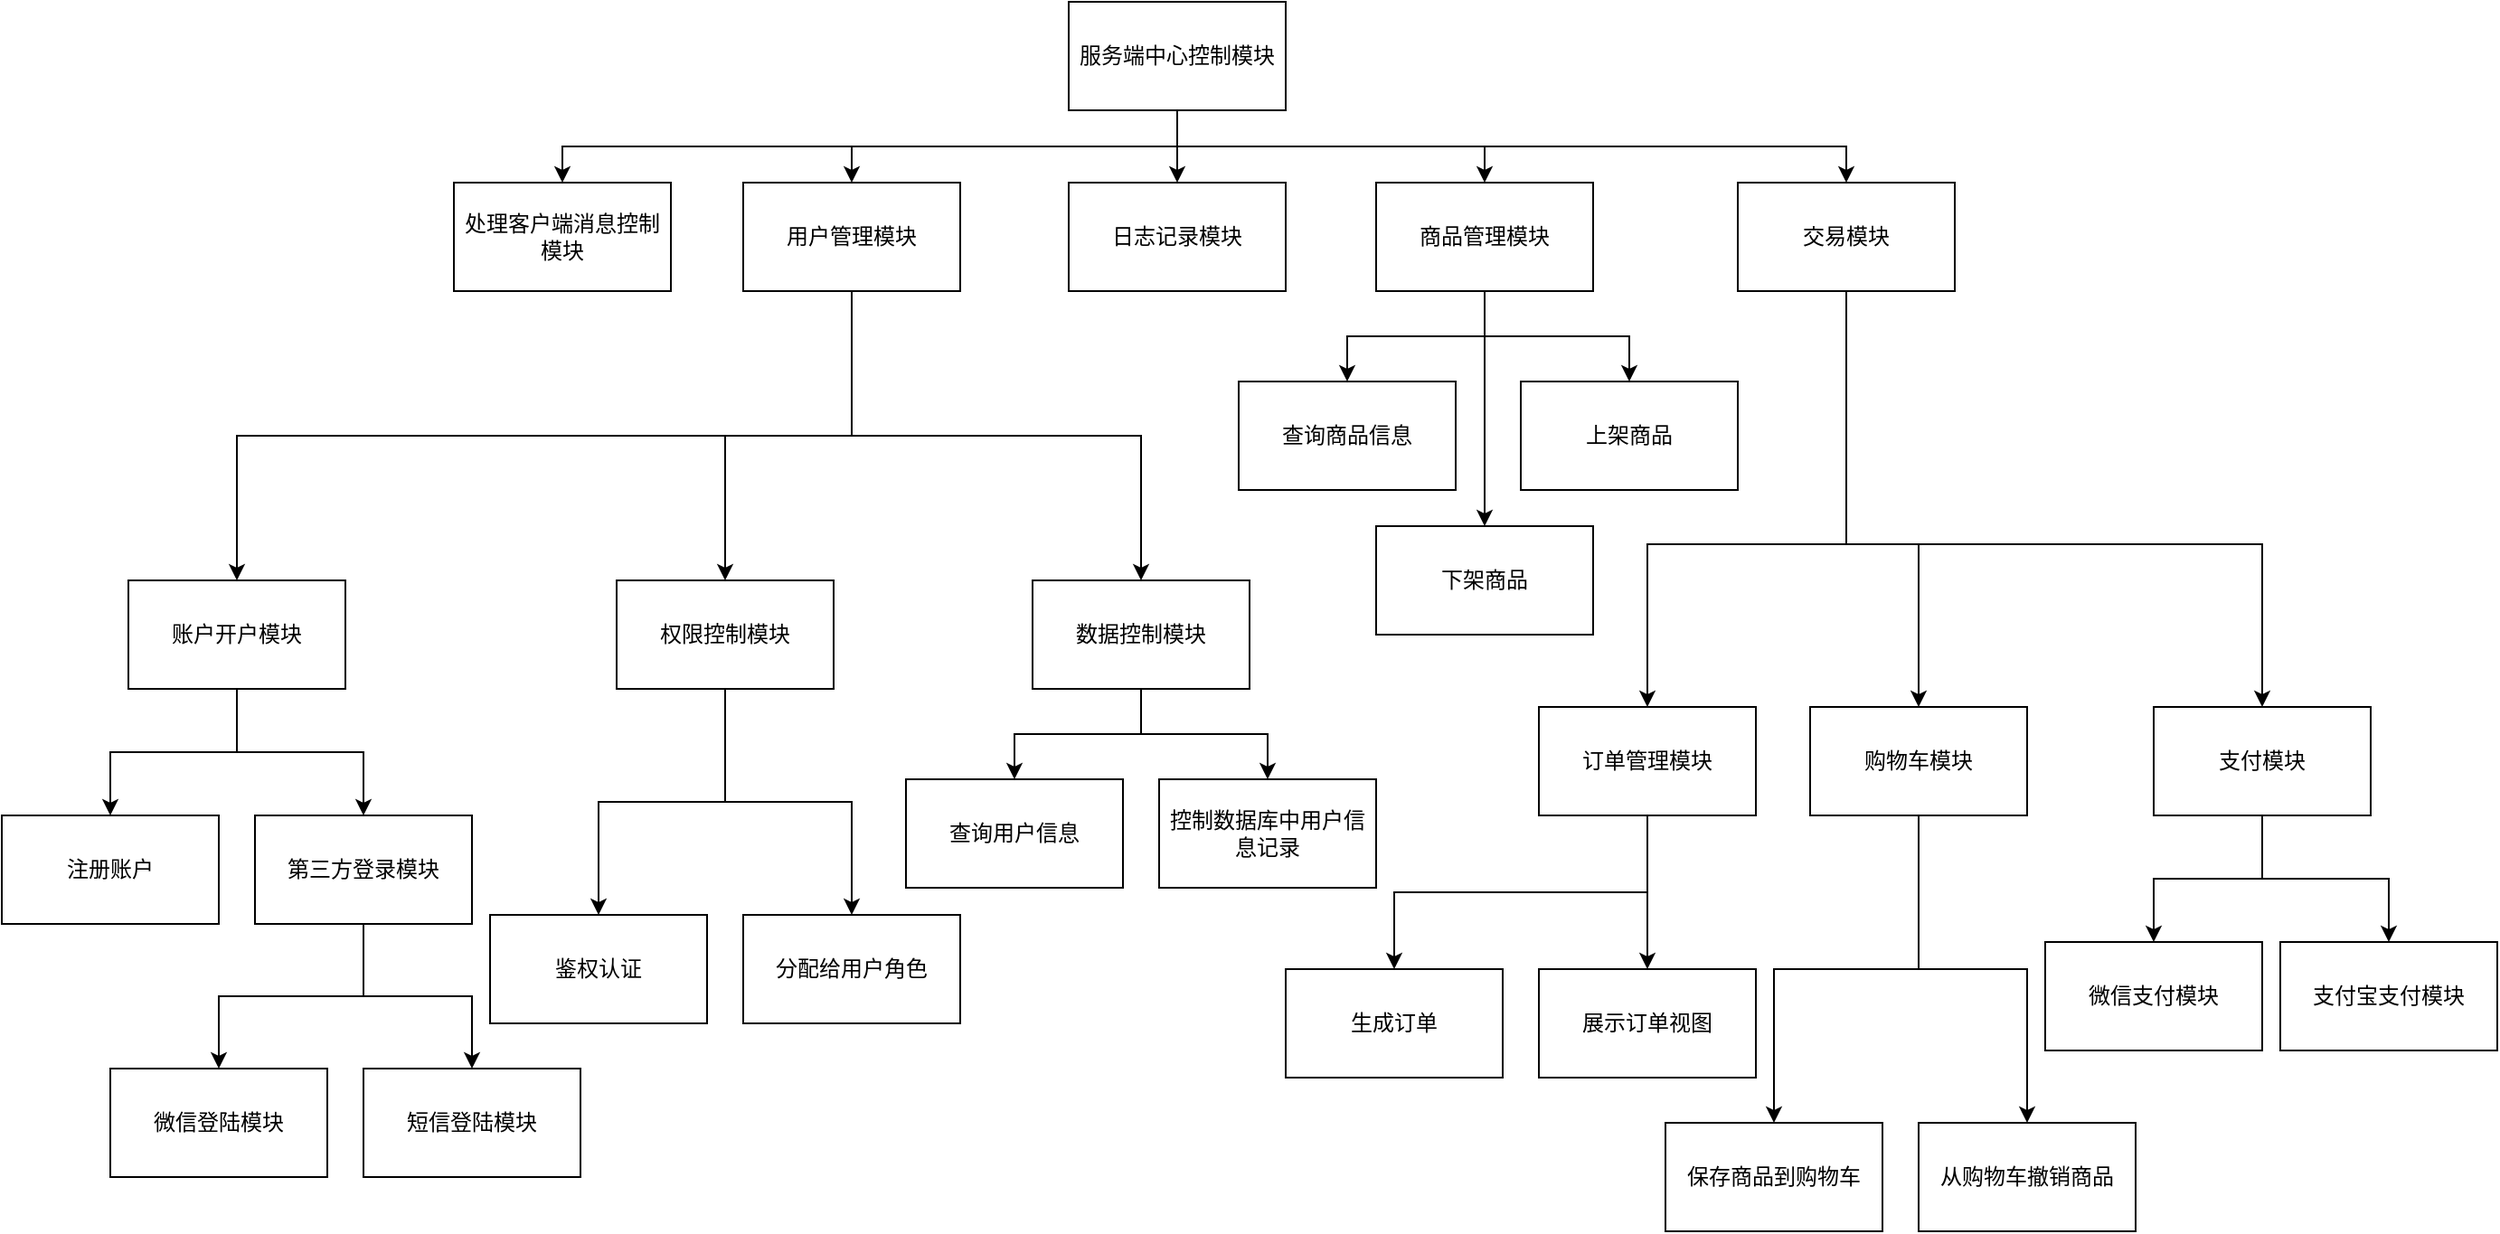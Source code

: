 <mxfile version="18.1.3" type="device"><diagram id="prtHgNgQTEPvFCAcTncT" name="Page-1"><mxGraphModel dx="1609" dy="521" grid="1" gridSize="10" guides="1" tooltips="1" connect="1" arrows="1" fold="1" page="1" pageScale="1" pageWidth="827" pageHeight="1169" math="0" shadow="0"><root><mxCell id="0"/><mxCell id="1" parent="0"/><mxCell id="17GqWmy6ZZziiK_YUw5N-5" style="edgeStyle=orthogonalEdgeStyle;rounded=0;orthogonalLoop=1;jettySize=auto;html=1;exitX=0.5;exitY=1;exitDx=0;exitDy=0;entryX=0.5;entryY=0;entryDx=0;entryDy=0;" edge="1" parent="1" source="-xQ8cw55IjTwCas5nQEU-1" target="17GqWmy6ZZziiK_YUw5N-1"><mxGeometry relative="1" as="geometry"/></mxCell><mxCell id="17GqWmy6ZZziiK_YUw5N-6" style="edgeStyle=orthogonalEdgeStyle;rounded=0;orthogonalLoop=1;jettySize=auto;html=1;exitX=0.5;exitY=1;exitDx=0;exitDy=0;" edge="1" parent="1" source="-xQ8cw55IjTwCas5nQEU-1" target="17GqWmy6ZZziiK_YUw5N-2"><mxGeometry relative="1" as="geometry"/></mxCell><mxCell id="17GqWmy6ZZziiK_YUw5N-7" style="edgeStyle=orthogonalEdgeStyle;rounded=0;orthogonalLoop=1;jettySize=auto;html=1;exitX=0.5;exitY=1;exitDx=0;exitDy=0;entryX=0.5;entryY=0;entryDx=0;entryDy=0;" edge="1" parent="1" source="-xQ8cw55IjTwCas5nQEU-1" target="17GqWmy6ZZziiK_YUw5N-38"><mxGeometry relative="1" as="geometry"><mxPoint x="320.04" y="147" as="targetPoint"/></mxGeometry></mxCell><mxCell id="17GqWmy6ZZziiK_YUw5N-8" style="edgeStyle=orthogonalEdgeStyle;rounded=0;orthogonalLoop=1;jettySize=auto;html=1;exitX=0.5;exitY=1;exitDx=0;exitDy=0;" edge="1" parent="1" source="-xQ8cw55IjTwCas5nQEU-1" target="17GqWmy6ZZziiK_YUw5N-4"><mxGeometry relative="1" as="geometry"/></mxCell><mxCell id="17GqWmy6ZZziiK_YUw5N-44" style="edgeStyle=orthogonalEdgeStyle;rounded=0;orthogonalLoop=1;jettySize=auto;html=1;exitX=0.5;exitY=1;exitDx=0;exitDy=0;" edge="1" parent="1" source="-xQ8cw55IjTwCas5nQEU-1" target="17GqWmy6ZZziiK_YUw5N-43"><mxGeometry relative="1" as="geometry"/></mxCell><mxCell id="-xQ8cw55IjTwCas5nQEU-1" value="服务端中心控制模块" style="rounded=0;whiteSpace=wrap;html=1;" parent="1" vertex="1"><mxGeometry x="260" y="50" width="120" height="60" as="geometry"/></mxCell><mxCell id="17GqWmy6ZZziiK_YUw5N-1" value="处理客户端消息控制模块" style="rounded=0;whiteSpace=wrap;html=1;" vertex="1" parent="1"><mxGeometry x="-80" y="150" width="120" height="60" as="geometry"/></mxCell><mxCell id="17GqWmy6ZZziiK_YUw5N-10" style="edgeStyle=orthogonalEdgeStyle;rounded=0;orthogonalLoop=1;jettySize=auto;html=1;exitX=0.5;exitY=1;exitDx=0;exitDy=0;" edge="1" parent="1" source="17GqWmy6ZZziiK_YUw5N-2" target="17GqWmy6ZZziiK_YUw5N-9"><mxGeometry relative="1" as="geometry"/></mxCell><mxCell id="17GqWmy6ZZziiK_YUw5N-17" style="edgeStyle=orthogonalEdgeStyle;rounded=0;orthogonalLoop=1;jettySize=auto;html=1;exitX=0.5;exitY=1;exitDx=0;exitDy=0;" edge="1" parent="1" source="17GqWmy6ZZziiK_YUw5N-2" target="17GqWmy6ZZziiK_YUw5N-16"><mxGeometry relative="1" as="geometry"/></mxCell><mxCell id="17GqWmy6ZZziiK_YUw5N-22" style="edgeStyle=orthogonalEdgeStyle;rounded=0;orthogonalLoop=1;jettySize=auto;html=1;exitX=0.5;exitY=1;exitDx=0;exitDy=0;" edge="1" parent="1" source="17GqWmy6ZZziiK_YUw5N-2" target="17GqWmy6ZZziiK_YUw5N-21"><mxGeometry relative="1" as="geometry"/></mxCell><mxCell id="17GqWmy6ZZziiK_YUw5N-2" value="用户管理模块" style="rounded=0;whiteSpace=wrap;html=1;" vertex="1" parent="1"><mxGeometry x="80" y="150" width="120" height="60" as="geometry"/></mxCell><mxCell id="17GqWmy6ZZziiK_YUw5N-39" style="edgeStyle=orthogonalEdgeStyle;rounded=0;orthogonalLoop=1;jettySize=auto;html=1;exitX=0.5;exitY=1;exitDx=0;exitDy=0;entryX=0.5;entryY=0;entryDx=0;entryDy=0;" edge="1" parent="1" source="17GqWmy6ZZziiK_YUw5N-4" target="17GqWmy6ZZziiK_YUw5N-32"><mxGeometry relative="1" as="geometry"/></mxCell><mxCell id="17GqWmy6ZZziiK_YUw5N-40" style="edgeStyle=orthogonalEdgeStyle;rounded=0;orthogonalLoop=1;jettySize=auto;html=1;exitX=0.5;exitY=1;exitDx=0;exitDy=0;entryX=0.5;entryY=0;entryDx=0;entryDy=0;" edge="1" parent="1" source="17GqWmy6ZZziiK_YUw5N-4" target="17GqWmy6ZZziiK_YUw5N-33"><mxGeometry relative="1" as="geometry"/></mxCell><mxCell id="17GqWmy6ZZziiK_YUw5N-42" style="edgeStyle=orthogonalEdgeStyle;rounded=0;orthogonalLoop=1;jettySize=auto;html=1;exitX=0.5;exitY=1;exitDx=0;exitDy=0;" edge="1" parent="1" source="17GqWmy6ZZziiK_YUw5N-4" target="17GqWmy6ZZziiK_YUw5N-41"><mxGeometry relative="1" as="geometry"/></mxCell><mxCell id="17GqWmy6ZZziiK_YUw5N-4" value="商品管理模块" style="rounded=0;whiteSpace=wrap;html=1;" vertex="1" parent="1"><mxGeometry x="430" y="150" width="120" height="60" as="geometry"/></mxCell><mxCell id="17GqWmy6ZZziiK_YUw5N-14" style="edgeStyle=orthogonalEdgeStyle;rounded=0;orthogonalLoop=1;jettySize=auto;html=1;exitX=0.5;exitY=1;exitDx=0;exitDy=0;" edge="1" parent="1" source="17GqWmy6ZZziiK_YUw5N-9" target="17GqWmy6ZZziiK_YUw5N-13"><mxGeometry relative="1" as="geometry"/></mxCell><mxCell id="17GqWmy6ZZziiK_YUw5N-57" style="edgeStyle=orthogonalEdgeStyle;rounded=0;orthogonalLoop=1;jettySize=auto;html=1;exitX=0.5;exitY=1;exitDx=0;exitDy=0;" edge="1" parent="1" source="17GqWmy6ZZziiK_YUw5N-9" target="17GqWmy6ZZziiK_YUw5N-56"><mxGeometry relative="1" as="geometry"/></mxCell><mxCell id="17GqWmy6ZZziiK_YUw5N-9" value="账户开户模块" style="rounded=0;whiteSpace=wrap;html=1;" vertex="1" parent="1"><mxGeometry x="-260" y="370" width="120" height="60" as="geometry"/></mxCell><mxCell id="17GqWmy6ZZziiK_YUw5N-13" value="注册账户" style="rounded=0;whiteSpace=wrap;html=1;" vertex="1" parent="1"><mxGeometry x="-330" y="500" width="120" height="60" as="geometry"/></mxCell><mxCell id="17GqWmy6ZZziiK_YUw5N-20" style="edgeStyle=orthogonalEdgeStyle;rounded=0;orthogonalLoop=1;jettySize=auto;html=1;exitX=0.5;exitY=1;exitDx=0;exitDy=0;entryX=0.5;entryY=0;entryDx=0;entryDy=0;" edge="1" parent="1" source="17GqWmy6ZZziiK_YUw5N-16" target="17GqWmy6ZZziiK_YUw5N-19"><mxGeometry relative="1" as="geometry"/></mxCell><mxCell id="17GqWmy6ZZziiK_YUw5N-37" style="edgeStyle=orthogonalEdgeStyle;rounded=0;orthogonalLoop=1;jettySize=auto;html=1;exitX=0.5;exitY=1;exitDx=0;exitDy=0;entryX=0.5;entryY=0;entryDx=0;entryDy=0;" edge="1" parent="1" source="17GqWmy6ZZziiK_YUw5N-16" target="17GqWmy6ZZziiK_YUw5N-36"><mxGeometry relative="1" as="geometry"/></mxCell><mxCell id="17GqWmy6ZZziiK_YUw5N-16" value="权限控制模块" style="rounded=0;whiteSpace=wrap;html=1;" vertex="1" parent="1"><mxGeometry x="10" y="370" width="120" height="60" as="geometry"/></mxCell><mxCell id="17GqWmy6ZZziiK_YUw5N-19" value="鉴权认证" style="rounded=0;whiteSpace=wrap;html=1;" vertex="1" parent="1"><mxGeometry x="-60" y="555" width="120" height="60" as="geometry"/></mxCell><mxCell id="17GqWmy6ZZziiK_YUw5N-26" style="edgeStyle=orthogonalEdgeStyle;rounded=0;orthogonalLoop=1;jettySize=auto;html=1;exitX=0.5;exitY=1;exitDx=0;exitDy=0;entryX=0.5;entryY=0;entryDx=0;entryDy=0;" edge="1" parent="1" source="17GqWmy6ZZziiK_YUw5N-21" target="17GqWmy6ZZziiK_YUw5N-25"><mxGeometry relative="1" as="geometry"/></mxCell><mxCell id="17GqWmy6ZZziiK_YUw5N-28" style="edgeStyle=orthogonalEdgeStyle;rounded=0;orthogonalLoop=1;jettySize=auto;html=1;exitX=0.5;exitY=1;exitDx=0;exitDy=0;" edge="1" parent="1" source="17GqWmy6ZZziiK_YUw5N-21" target="17GqWmy6ZZziiK_YUw5N-27"><mxGeometry relative="1" as="geometry"/></mxCell><mxCell id="17GqWmy6ZZziiK_YUw5N-21" value="数据控制模块" style="rounded=0;whiteSpace=wrap;html=1;" vertex="1" parent="1"><mxGeometry x="240" y="370" width="120" height="60" as="geometry"/></mxCell><mxCell id="17GqWmy6ZZziiK_YUw5N-25" value="查询用户信息" style="rounded=0;whiteSpace=wrap;html=1;" vertex="1" parent="1"><mxGeometry x="170" y="480" width="120" height="60" as="geometry"/></mxCell><mxCell id="17GqWmy6ZZziiK_YUw5N-27" value="控制数据库中用户信息记录" style="rounded=0;whiteSpace=wrap;html=1;" vertex="1" parent="1"><mxGeometry x="310" y="480" width="120" height="60" as="geometry"/></mxCell><mxCell id="17GqWmy6ZZziiK_YUw5N-32" value="查询商品信息" style="rounded=0;whiteSpace=wrap;html=1;" vertex="1" parent="1"><mxGeometry x="354" y="260" width="120" height="60" as="geometry"/></mxCell><mxCell id="17GqWmy6ZZziiK_YUw5N-33" value="上架商品" style="rounded=0;whiteSpace=wrap;html=1;" vertex="1" parent="1"><mxGeometry x="510" y="260" width="120" height="60" as="geometry"/></mxCell><mxCell id="17GqWmy6ZZziiK_YUw5N-36" value="分配给用户角色" style="whiteSpace=wrap;html=1;" vertex="1" parent="1"><mxGeometry x="80" y="555" width="120" height="60" as="geometry"/></mxCell><mxCell id="17GqWmy6ZZziiK_YUw5N-38" value="日志记录模块" style="rounded=0;whiteSpace=wrap;html=1;" vertex="1" parent="1"><mxGeometry x="260" y="150" width="120" height="60" as="geometry"/></mxCell><mxCell id="17GqWmy6ZZziiK_YUw5N-41" value="下架商品" style="whiteSpace=wrap;html=1;" vertex="1" parent="1"><mxGeometry x="430" y="340" width="120" height="60" as="geometry"/></mxCell><mxCell id="17GqWmy6ZZziiK_YUw5N-46" style="edgeStyle=orthogonalEdgeStyle;rounded=0;orthogonalLoop=1;jettySize=auto;html=1;exitX=0.5;exitY=1;exitDx=0;exitDy=0;" edge="1" parent="1" source="17GqWmy6ZZziiK_YUw5N-43" target="17GqWmy6ZZziiK_YUw5N-45"><mxGeometry relative="1" as="geometry"><Array as="points"><mxPoint x="690" y="350"/><mxPoint x="580" y="350"/></Array></mxGeometry></mxCell><mxCell id="17GqWmy6ZZziiK_YUw5N-48" style="edgeStyle=orthogonalEdgeStyle;rounded=0;orthogonalLoop=1;jettySize=auto;html=1;exitX=0.5;exitY=1;exitDx=0;exitDy=0;" edge="1" parent="1" source="17GqWmy6ZZziiK_YUw5N-43" target="17GqWmy6ZZziiK_YUw5N-47"><mxGeometry relative="1" as="geometry"><Array as="points"><mxPoint x="690" y="350"/><mxPoint x="730" y="350"/></Array></mxGeometry></mxCell><mxCell id="17GqWmy6ZZziiK_YUw5N-68" style="edgeStyle=orthogonalEdgeStyle;rounded=0;orthogonalLoop=1;jettySize=auto;html=1;exitX=0.5;exitY=1;exitDx=0;exitDy=0;" edge="1" parent="1" source="17GqWmy6ZZziiK_YUw5N-43" target="17GqWmy6ZZziiK_YUw5N-49"><mxGeometry relative="1" as="geometry"><Array as="points"><mxPoint x="690" y="350"/><mxPoint x="920" y="350"/></Array></mxGeometry></mxCell><mxCell id="17GqWmy6ZZziiK_YUw5N-43" value="交易模块" style="rounded=0;whiteSpace=wrap;html=1;" vertex="1" parent="1"><mxGeometry x="630" y="150" width="120" height="60" as="geometry"/></mxCell><mxCell id="17GqWmy6ZZziiK_YUw5N-63" style="edgeStyle=orthogonalEdgeStyle;rounded=0;orthogonalLoop=1;jettySize=auto;html=1;exitX=0.5;exitY=1;exitDx=0;exitDy=0;" edge="1" parent="1" source="17GqWmy6ZZziiK_YUw5N-45" target="17GqWmy6ZZziiK_YUw5N-62"><mxGeometry relative="1" as="geometry"/></mxCell><mxCell id="17GqWmy6ZZziiK_YUw5N-70" style="edgeStyle=orthogonalEdgeStyle;rounded=0;orthogonalLoop=1;jettySize=auto;html=1;exitX=0.5;exitY=1;exitDx=0;exitDy=0;entryX=0.5;entryY=0;entryDx=0;entryDy=0;" edge="1" parent="1" source="17GqWmy6ZZziiK_YUw5N-45" target="17GqWmy6ZZziiK_YUw5N-69"><mxGeometry relative="1" as="geometry"/></mxCell><mxCell id="17GqWmy6ZZziiK_YUw5N-45" value="订单管理模块" style="rounded=0;whiteSpace=wrap;html=1;" vertex="1" parent="1"><mxGeometry x="520" y="440" width="120" height="60" as="geometry"/></mxCell><mxCell id="17GqWmy6ZZziiK_YUw5N-64" style="edgeStyle=orthogonalEdgeStyle;rounded=0;orthogonalLoop=1;jettySize=auto;html=1;exitX=0.5;exitY=1;exitDx=0;exitDy=0;entryX=0.5;entryY=0;entryDx=0;entryDy=0;" edge="1" parent="1" source="17GqWmy6ZZziiK_YUw5N-47" target="17GqWmy6ZZziiK_YUw5N-65"><mxGeometry relative="1" as="geometry"><mxPoint x="730" y="660" as="targetPoint"/></mxGeometry></mxCell><mxCell id="17GqWmy6ZZziiK_YUw5N-67" style="edgeStyle=orthogonalEdgeStyle;rounded=0;orthogonalLoop=1;jettySize=auto;html=1;exitX=0.5;exitY=1;exitDx=0;exitDy=0;" edge="1" parent="1" source="17GqWmy6ZZziiK_YUw5N-47" target="17GqWmy6ZZziiK_YUw5N-66"><mxGeometry relative="1" as="geometry"/></mxCell><mxCell id="17GqWmy6ZZziiK_YUw5N-47" value="购物车模块" style="whiteSpace=wrap;html=1;" vertex="1" parent="1"><mxGeometry x="670" y="440" width="120" height="60" as="geometry"/></mxCell><mxCell id="17GqWmy6ZZziiK_YUw5N-52" style="edgeStyle=orthogonalEdgeStyle;rounded=0;orthogonalLoop=1;jettySize=auto;html=1;exitX=0.5;exitY=1;exitDx=0;exitDy=0;" edge="1" parent="1" source="17GqWmy6ZZziiK_YUw5N-49" target="17GqWmy6ZZziiK_YUw5N-51"><mxGeometry relative="1" as="geometry"/></mxCell><mxCell id="17GqWmy6ZZziiK_YUw5N-55" style="edgeStyle=orthogonalEdgeStyle;rounded=0;orthogonalLoop=1;jettySize=auto;html=1;exitX=0.5;exitY=1;exitDx=0;exitDy=0;" edge="1" parent="1" source="17GqWmy6ZZziiK_YUw5N-49" target="17GqWmy6ZZziiK_YUw5N-53"><mxGeometry relative="1" as="geometry"/></mxCell><mxCell id="17GqWmy6ZZziiK_YUw5N-49" value="支付模块" style="rounded=0;whiteSpace=wrap;html=1;" vertex="1" parent="1"><mxGeometry x="860" y="440" width="120" height="60" as="geometry"/></mxCell><mxCell id="17GqWmy6ZZziiK_YUw5N-51" value="微信支付模块" style="whiteSpace=wrap;html=1;" vertex="1" parent="1"><mxGeometry x="800" y="570" width="120" height="60" as="geometry"/></mxCell><mxCell id="17GqWmy6ZZziiK_YUw5N-53" value="支付宝支付模块" style="whiteSpace=wrap;html=1;" vertex="1" parent="1"><mxGeometry x="930" y="570" width="120" height="60" as="geometry"/></mxCell><mxCell id="17GqWmy6ZZziiK_YUw5N-59" style="edgeStyle=orthogonalEdgeStyle;rounded=0;orthogonalLoop=1;jettySize=auto;html=1;exitX=0.5;exitY=1;exitDx=0;exitDy=0;" edge="1" parent="1" source="17GqWmy6ZZziiK_YUw5N-56" target="17GqWmy6ZZziiK_YUw5N-58"><mxGeometry relative="1" as="geometry"/></mxCell><mxCell id="17GqWmy6ZZziiK_YUw5N-61" style="edgeStyle=orthogonalEdgeStyle;rounded=0;orthogonalLoop=1;jettySize=auto;html=1;exitX=0.5;exitY=1;exitDx=0;exitDy=0;entryX=0.5;entryY=0;entryDx=0;entryDy=0;" edge="1" parent="1" source="17GqWmy6ZZziiK_YUw5N-56" target="17GqWmy6ZZziiK_YUw5N-60"><mxGeometry relative="1" as="geometry"/></mxCell><mxCell id="17GqWmy6ZZziiK_YUw5N-56" value="第三方登录模块" style="rounded=0;whiteSpace=wrap;html=1;" vertex="1" parent="1"><mxGeometry x="-190" y="500" width="120" height="60" as="geometry"/></mxCell><mxCell id="17GqWmy6ZZziiK_YUw5N-58" value="微信登陆模块" style="rounded=0;whiteSpace=wrap;html=1;" vertex="1" parent="1"><mxGeometry x="-270" y="640" width="120" height="60" as="geometry"/></mxCell><mxCell id="17GqWmy6ZZziiK_YUw5N-60" value="短信登陆模块" style="whiteSpace=wrap;html=1;" vertex="1" parent="1"><mxGeometry x="-130" y="640" width="120" height="60" as="geometry"/></mxCell><mxCell id="17GqWmy6ZZziiK_YUw5N-62" value="生成订单" style="whiteSpace=wrap;html=1;" vertex="1" parent="1"><mxGeometry x="380" y="585" width="120" height="60" as="geometry"/></mxCell><mxCell id="17GqWmy6ZZziiK_YUw5N-65" value="保存商品到购物车" style="rounded=0;whiteSpace=wrap;html=1;" vertex="1" parent="1"><mxGeometry x="590" y="670" width="120" height="60" as="geometry"/></mxCell><mxCell id="17GqWmy6ZZziiK_YUw5N-66" value="从购物车撤销商品" style="rounded=0;whiteSpace=wrap;html=1;" vertex="1" parent="1"><mxGeometry x="730" y="670" width="120" height="60" as="geometry"/></mxCell><mxCell id="17GqWmy6ZZziiK_YUw5N-69" value="展示订单视图" style="rounded=0;whiteSpace=wrap;html=1;" vertex="1" parent="1"><mxGeometry x="520" y="585" width="120" height="60" as="geometry"/></mxCell></root></mxGraphModel></diagram></mxfile>